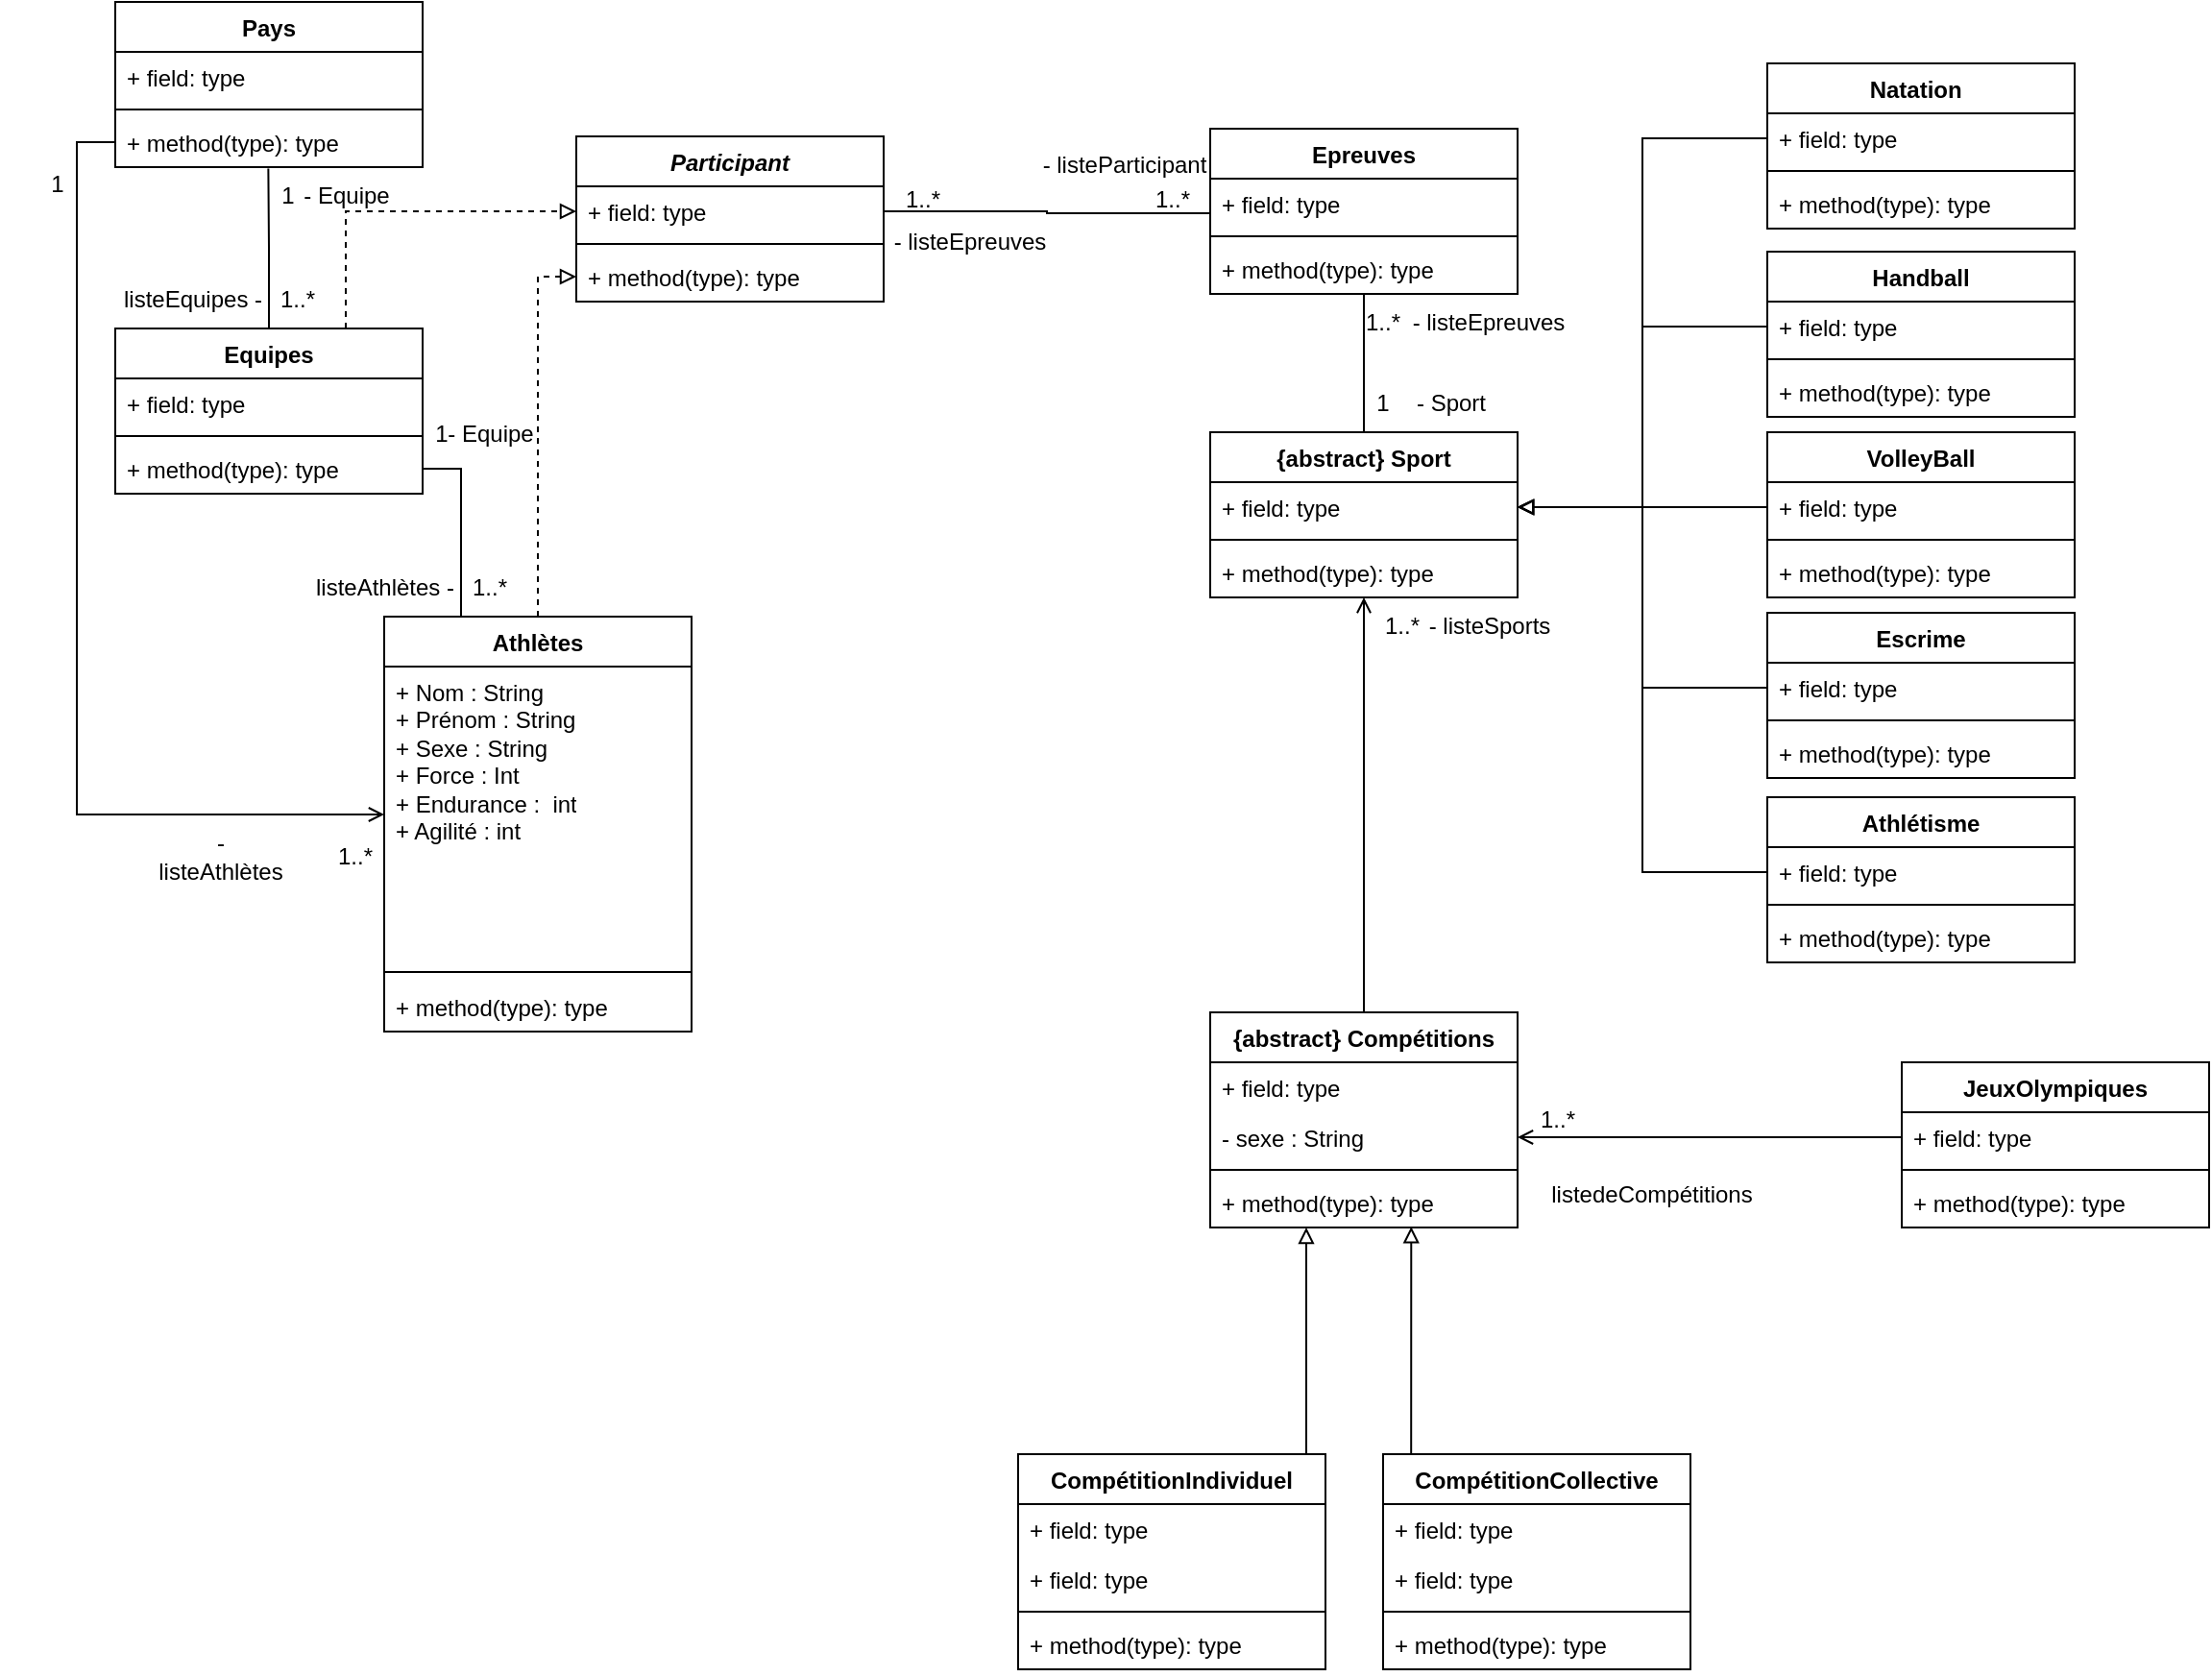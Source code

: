 <mxfile version="24.2.1" type="github">
  <diagram id="C5RBs43oDa-KdzZeNtuy" name="Page-1">
    <mxGraphModel dx="1687" dy="938" grid="1" gridSize="10" guides="1" tooltips="1" connect="1" arrows="1" fold="1" page="1" pageScale="1" pageWidth="827" pageHeight="1169" math="0" shadow="0">
      <root>
        <mxCell id="WIyWlLk6GJQsqaUBKTNV-0" />
        <mxCell id="WIyWlLk6GJQsqaUBKTNV-1" parent="WIyWlLk6GJQsqaUBKTNV-0" />
        <mxCell id="sNgtJWW5c5NjqKj0yKrV-7" value="" style="edgeStyle=orthogonalEdgeStyle;rounded=0;orthogonalLoop=1;jettySize=auto;html=1;entryX=0.5;entryY=0;entryDx=0;entryDy=0;endArrow=none;endFill=0;startArrow=open;startFill=0;" parent="WIyWlLk6GJQsqaUBKTNV-1" source="z6xIJ1BXpiOvv1FL2pou-0" target="sNgtJWW5c5NjqKj0yKrV-51" edge="1">
          <mxGeometry relative="1" as="geometry">
            <mxPoint x="790" y="396" as="targetPoint" />
          </mxGeometry>
        </mxCell>
        <mxCell id="sNgtJWW5c5NjqKj0yKrV-8" value="" style="edgeStyle=orthogonalEdgeStyle;rounded=0;orthogonalLoop=1;jettySize=auto;html=1;endArrow=none;endFill=0;" parent="WIyWlLk6GJQsqaUBKTNV-1" source="z6xIJ1BXpiOvv1FL2pou-0" target="z6xIJ1BXpiOvv1FL2pou-24" edge="1">
          <mxGeometry relative="1" as="geometry">
            <Array as="points">
              <mxPoint x="790" y="216" />
              <mxPoint x="790" y="216" />
            </Array>
          </mxGeometry>
        </mxCell>
        <mxCell id="z6xIJ1BXpiOvv1FL2pou-0" value="{abstract} Sport" style="swimlane;fontStyle=1;align=center;verticalAlign=top;childLayout=stackLayout;horizontal=1;startSize=26;horizontalStack=0;resizeParent=1;resizeParentMax=0;resizeLast=0;collapsible=1;marginBottom=0;whiteSpace=wrap;html=1;" parent="WIyWlLk6GJQsqaUBKTNV-1" vertex="1">
          <mxGeometry x="710" y="244" width="160" height="86" as="geometry" />
        </mxCell>
        <mxCell id="z6xIJ1BXpiOvv1FL2pou-1" value="+ field: type" style="text;strokeColor=none;fillColor=none;align=left;verticalAlign=top;spacingLeft=4;spacingRight=4;overflow=hidden;rotatable=0;points=[[0,0.5],[1,0.5]];portConstraint=eastwest;whiteSpace=wrap;html=1;" parent="z6xIJ1BXpiOvv1FL2pou-0" vertex="1">
          <mxGeometry y="26" width="160" height="26" as="geometry" />
        </mxCell>
        <mxCell id="z6xIJ1BXpiOvv1FL2pou-2" value="" style="line;strokeWidth=1;fillColor=none;align=left;verticalAlign=middle;spacingTop=-1;spacingLeft=3;spacingRight=3;rotatable=0;labelPosition=right;points=[];portConstraint=eastwest;strokeColor=inherit;" parent="z6xIJ1BXpiOvv1FL2pou-0" vertex="1">
          <mxGeometry y="52" width="160" height="8" as="geometry" />
        </mxCell>
        <mxCell id="z6xIJ1BXpiOvv1FL2pou-3" value="+ method(type): type" style="text;strokeColor=none;fillColor=none;align=left;verticalAlign=top;spacingLeft=4;spacingRight=4;overflow=hidden;rotatable=0;points=[[0,0.5],[1,0.5]];portConstraint=eastwest;whiteSpace=wrap;html=1;" parent="z6xIJ1BXpiOvv1FL2pou-0" vertex="1">
          <mxGeometry y="60" width="160" height="26" as="geometry" />
        </mxCell>
        <mxCell id="z6xIJ1BXpiOvv1FL2pou-5" value="Pays" style="swimlane;fontStyle=1;align=center;verticalAlign=top;childLayout=stackLayout;horizontal=1;startSize=26;horizontalStack=0;resizeParent=1;resizeParentMax=0;resizeLast=0;collapsible=1;marginBottom=0;whiteSpace=wrap;html=1;" parent="WIyWlLk6GJQsqaUBKTNV-1" vertex="1">
          <mxGeometry x="140" y="20" width="160" height="86" as="geometry" />
        </mxCell>
        <mxCell id="z6xIJ1BXpiOvv1FL2pou-6" value="+ field: type" style="text;strokeColor=none;fillColor=none;align=left;verticalAlign=top;spacingLeft=4;spacingRight=4;overflow=hidden;rotatable=0;points=[[0,0.5],[1,0.5]];portConstraint=eastwest;whiteSpace=wrap;html=1;" parent="z6xIJ1BXpiOvv1FL2pou-5" vertex="1">
          <mxGeometry y="26" width="160" height="26" as="geometry" />
        </mxCell>
        <mxCell id="z6xIJ1BXpiOvv1FL2pou-7" value="" style="line;strokeWidth=1;fillColor=none;align=left;verticalAlign=middle;spacingTop=-1;spacingLeft=3;spacingRight=3;rotatable=0;labelPosition=right;points=[];portConstraint=eastwest;strokeColor=inherit;" parent="z6xIJ1BXpiOvv1FL2pou-5" vertex="1">
          <mxGeometry y="52" width="160" height="8" as="geometry" />
        </mxCell>
        <mxCell id="z6xIJ1BXpiOvv1FL2pou-8" value="+ method(type): type" style="text;strokeColor=none;fillColor=none;align=left;verticalAlign=top;spacingLeft=4;spacingRight=4;overflow=hidden;rotatable=0;points=[[0,0.5],[1,0.5]];portConstraint=eastwest;whiteSpace=wrap;html=1;" parent="z6xIJ1BXpiOvv1FL2pou-5" vertex="1">
          <mxGeometry y="60" width="160" height="26" as="geometry" />
        </mxCell>
        <mxCell id="H972g_gZdTRW4qU4wHeY-0" style="edgeStyle=orthogonalEdgeStyle;rounded=0;orthogonalLoop=1;jettySize=auto;html=1;exitX=0.5;exitY=0;exitDx=0;exitDy=0;entryX=0.498;entryY=1.027;entryDx=0;entryDy=0;entryPerimeter=0;endArrow=none;endFill=0;" parent="WIyWlLk6GJQsqaUBKTNV-1" source="sNgtJWW5c5NjqKj0yKrV-0" target="z6xIJ1BXpiOvv1FL2pou-8" edge="1">
          <mxGeometry relative="1" as="geometry" />
        </mxCell>
        <mxCell id="sNgtJWW5c5NjqKj0yKrV-9" style="edgeStyle=orthogonalEdgeStyle;rounded=0;orthogonalLoop=1;jettySize=auto;html=1;exitX=0.25;exitY=0;exitDx=0;exitDy=0;endArrow=none;endFill=0;" parent="WIyWlLk6GJQsqaUBKTNV-1" source="z6xIJ1BXpiOvv1FL2pou-9" target="sNgtJWW5c5NjqKj0yKrV-3" edge="1">
          <mxGeometry relative="1" as="geometry" />
        </mxCell>
        <mxCell id="sNgtJWW5c5NjqKj0yKrV-14" value="" style="edgeStyle=orthogonalEdgeStyle;rounded=0;orthogonalLoop=1;jettySize=auto;html=1;entryX=0;entryY=0.5;entryDx=0;entryDy=0;exitX=0;exitY=0.5;exitDx=0;exitDy=0;endArrow=none;endFill=0;startArrow=open;startFill=0;" parent="WIyWlLk6GJQsqaUBKTNV-1" source="z6xIJ1BXpiOvv1FL2pou-10" target="z6xIJ1BXpiOvv1FL2pou-8" edge="1">
          <mxGeometry relative="1" as="geometry" />
        </mxCell>
        <mxCell id="sNgtJWW5c5NjqKj0yKrV-92" style="edgeStyle=orthogonalEdgeStyle;rounded=0;orthogonalLoop=1;jettySize=auto;html=1;exitX=0.5;exitY=0;exitDx=0;exitDy=0;entryX=0;entryY=0.5;entryDx=0;entryDy=0;endArrow=block;endFill=0;dashed=1;" parent="WIyWlLk6GJQsqaUBKTNV-1" source="z6xIJ1BXpiOvv1FL2pou-9" target="sNgtJWW5c5NjqKj0yKrV-90" edge="1">
          <mxGeometry relative="1" as="geometry">
            <mxPoint x="380.0" y="270" as="targetPoint" />
          </mxGeometry>
        </mxCell>
        <mxCell id="z6xIJ1BXpiOvv1FL2pou-9" value="Athlètes" style="swimlane;fontStyle=1;align=center;verticalAlign=top;childLayout=stackLayout;horizontal=1;startSize=26;horizontalStack=0;resizeParent=1;resizeParentMax=0;resizeLast=0;collapsible=1;marginBottom=0;whiteSpace=wrap;html=1;" parent="WIyWlLk6GJQsqaUBKTNV-1" vertex="1">
          <mxGeometry x="280" y="340" width="160" height="216" as="geometry" />
        </mxCell>
        <mxCell id="z6xIJ1BXpiOvv1FL2pou-10" value="+ Nom : String&lt;div&gt;+ Prénom : String&lt;br&gt;+ Sexe : String&lt;br&gt;&lt;/div&gt;&lt;div&gt;+ Force : Int&lt;/div&gt;&lt;div&gt;+ Endurance :&amp;nbsp; int &lt;br&gt;&lt;/div&gt;&lt;div&gt;+ Agilité : int&lt;/div&gt;&lt;div&gt;&lt;br&gt;&lt;/div&gt;" style="text;strokeColor=none;fillColor=none;align=left;verticalAlign=top;spacingLeft=4;spacingRight=4;overflow=hidden;rotatable=0;points=[[0,0.5],[1,0.5]];portConstraint=eastwest;whiteSpace=wrap;html=1;" parent="z6xIJ1BXpiOvv1FL2pou-9" vertex="1">
          <mxGeometry y="26" width="160" height="154" as="geometry" />
        </mxCell>
        <mxCell id="z6xIJ1BXpiOvv1FL2pou-11" value="" style="line;strokeWidth=1;fillColor=none;align=left;verticalAlign=middle;spacingTop=-1;spacingLeft=3;spacingRight=3;rotatable=0;labelPosition=right;points=[];portConstraint=eastwest;strokeColor=inherit;" parent="z6xIJ1BXpiOvv1FL2pou-9" vertex="1">
          <mxGeometry y="180" width="160" height="10" as="geometry" />
        </mxCell>
        <mxCell id="z6xIJ1BXpiOvv1FL2pou-12" value="+ method(type): type" style="text;strokeColor=none;fillColor=none;align=left;verticalAlign=top;spacingLeft=4;spacingRight=4;overflow=hidden;rotatable=0;points=[[0,0.5],[1,0.5]];portConstraint=eastwest;whiteSpace=wrap;html=1;" parent="z6xIJ1BXpiOvv1FL2pou-9" vertex="1">
          <mxGeometry y="190" width="160" height="26" as="geometry" />
        </mxCell>
        <mxCell id="z6xIJ1BXpiOvv1FL2pou-21" value="Epreuves" style="swimlane;fontStyle=1;align=center;verticalAlign=top;childLayout=stackLayout;horizontal=1;startSize=26;horizontalStack=0;resizeParent=1;resizeParentMax=0;resizeLast=0;collapsible=1;marginBottom=0;whiteSpace=wrap;html=1;" parent="WIyWlLk6GJQsqaUBKTNV-1" vertex="1">
          <mxGeometry x="710" y="86" width="160" height="86" as="geometry" />
        </mxCell>
        <mxCell id="z6xIJ1BXpiOvv1FL2pou-22" value="+ field: type" style="text;strokeColor=none;fillColor=none;align=left;verticalAlign=top;spacingLeft=4;spacingRight=4;overflow=hidden;rotatable=0;points=[[0,0.5],[1,0.5]];portConstraint=eastwest;whiteSpace=wrap;html=1;" parent="z6xIJ1BXpiOvv1FL2pou-21" vertex="1">
          <mxGeometry y="26" width="160" height="26" as="geometry" />
        </mxCell>
        <mxCell id="z6xIJ1BXpiOvv1FL2pou-23" value="" style="line;strokeWidth=1;fillColor=none;align=left;verticalAlign=middle;spacingTop=-1;spacingLeft=3;spacingRight=3;rotatable=0;labelPosition=right;points=[];portConstraint=eastwest;strokeColor=inherit;" parent="z6xIJ1BXpiOvv1FL2pou-21" vertex="1">
          <mxGeometry y="52" width="160" height="8" as="geometry" />
        </mxCell>
        <mxCell id="z6xIJ1BXpiOvv1FL2pou-24" value="+ method(type): type" style="text;strokeColor=none;fillColor=none;align=left;verticalAlign=top;spacingLeft=4;spacingRight=4;overflow=hidden;rotatable=0;points=[[0,0.5],[1,0.5]];portConstraint=eastwest;whiteSpace=wrap;html=1;" parent="z6xIJ1BXpiOvv1FL2pou-21" vertex="1">
          <mxGeometry y="60" width="160" height="26" as="geometry" />
        </mxCell>
        <mxCell id="sNgtJWW5c5NjqKj0yKrV-91" style="edgeStyle=orthogonalEdgeStyle;rounded=0;orthogonalLoop=1;jettySize=auto;html=1;exitX=0.75;exitY=0;exitDx=0;exitDy=0;entryX=0;entryY=0.5;entryDx=0;entryDy=0;dashed=1;endArrow=block;endFill=0;" parent="WIyWlLk6GJQsqaUBKTNV-1" source="sNgtJWW5c5NjqKj0yKrV-0" target="sNgtJWW5c5NjqKj0yKrV-88" edge="1">
          <mxGeometry relative="1" as="geometry" />
        </mxCell>
        <mxCell id="sNgtJWW5c5NjqKj0yKrV-0" value="Equipes" style="swimlane;fontStyle=1;align=center;verticalAlign=top;childLayout=stackLayout;horizontal=1;startSize=26;horizontalStack=0;resizeParent=1;resizeParentMax=0;resizeLast=0;collapsible=1;marginBottom=0;whiteSpace=wrap;html=1;" parent="WIyWlLk6GJQsqaUBKTNV-1" vertex="1">
          <mxGeometry x="140" y="190" width="160" height="86" as="geometry" />
        </mxCell>
        <mxCell id="sNgtJWW5c5NjqKj0yKrV-1" value="+ field: type" style="text;strokeColor=none;fillColor=none;align=left;verticalAlign=top;spacingLeft=4;spacingRight=4;overflow=hidden;rotatable=0;points=[[0,0.5],[1,0.5]];portConstraint=eastwest;whiteSpace=wrap;html=1;" parent="sNgtJWW5c5NjqKj0yKrV-0" vertex="1">
          <mxGeometry y="26" width="160" height="26" as="geometry" />
        </mxCell>
        <mxCell id="sNgtJWW5c5NjqKj0yKrV-2" value="" style="line;strokeWidth=1;fillColor=none;align=left;verticalAlign=middle;spacingTop=-1;spacingLeft=3;spacingRight=3;rotatable=0;labelPosition=right;points=[];portConstraint=eastwest;strokeColor=inherit;" parent="sNgtJWW5c5NjqKj0yKrV-0" vertex="1">
          <mxGeometry y="52" width="160" height="8" as="geometry" />
        </mxCell>
        <mxCell id="sNgtJWW5c5NjqKj0yKrV-3" value="+ method(type): type" style="text;strokeColor=none;fillColor=none;align=left;verticalAlign=top;spacingLeft=4;spacingRight=4;overflow=hidden;rotatable=0;points=[[0,0.5],[1,0.5]];portConstraint=eastwest;whiteSpace=wrap;html=1;" parent="sNgtJWW5c5NjqKj0yKrV-0" vertex="1">
          <mxGeometry y="60" width="160" height="26" as="geometry" />
        </mxCell>
        <mxCell id="sNgtJWW5c5NjqKj0yKrV-10" value="1..*" style="text;html=1;align=center;verticalAlign=middle;whiteSpace=wrap;rounded=0;" parent="WIyWlLk6GJQsqaUBKTNV-1" vertex="1">
          <mxGeometry x="225" y="160" width="20" height="30" as="geometry" />
        </mxCell>
        <mxCell id="sNgtJWW5c5NjqKj0yKrV-11" value="1" style="text;html=1;align=center;verticalAlign=middle;whiteSpace=wrap;rounded=0;" parent="WIyWlLk6GJQsqaUBKTNV-1" vertex="1">
          <mxGeometry x="225" y="106" width="10" height="30" as="geometry" />
        </mxCell>
        <mxCell id="sNgtJWW5c5NjqKj0yKrV-12" value="1..*" style="text;html=1;align=center;verticalAlign=middle;whiteSpace=wrap;rounded=0;" parent="WIyWlLk6GJQsqaUBKTNV-1" vertex="1">
          <mxGeometry x="315" y="310" width="40" height="30" as="geometry" />
        </mxCell>
        <mxCell id="sNgtJWW5c5NjqKj0yKrV-13" value="1" style="text;html=1;align=center;verticalAlign=middle;whiteSpace=wrap;rounded=0;" parent="WIyWlLk6GJQsqaUBKTNV-1" vertex="1">
          <mxGeometry x="280" y="230" width="60" height="30" as="geometry" />
        </mxCell>
        <mxCell id="sNgtJWW5c5NjqKj0yKrV-15" value="1" style="text;html=1;align=center;verticalAlign=middle;whiteSpace=wrap;rounded=0;" parent="WIyWlLk6GJQsqaUBKTNV-1" vertex="1">
          <mxGeometry x="80" y="100" width="60" height="30" as="geometry" />
        </mxCell>
        <mxCell id="sNgtJWW5c5NjqKj0yKrV-16" value="Handball" style="swimlane;fontStyle=1;align=center;verticalAlign=top;childLayout=stackLayout;horizontal=1;startSize=26;horizontalStack=0;resizeParent=1;resizeParentMax=0;resizeLast=0;collapsible=1;marginBottom=0;whiteSpace=wrap;html=1;" parent="WIyWlLk6GJQsqaUBKTNV-1" vertex="1">
          <mxGeometry x="1000" y="150" width="160" height="86" as="geometry" />
        </mxCell>
        <mxCell id="sNgtJWW5c5NjqKj0yKrV-17" value="+ field: type" style="text;strokeColor=none;fillColor=none;align=left;verticalAlign=top;spacingLeft=4;spacingRight=4;overflow=hidden;rotatable=0;points=[[0,0.5],[1,0.5]];portConstraint=eastwest;whiteSpace=wrap;html=1;" parent="sNgtJWW5c5NjqKj0yKrV-16" vertex="1">
          <mxGeometry y="26" width="160" height="26" as="geometry" />
        </mxCell>
        <mxCell id="sNgtJWW5c5NjqKj0yKrV-18" value="" style="line;strokeWidth=1;fillColor=none;align=left;verticalAlign=middle;spacingTop=-1;spacingLeft=3;spacingRight=3;rotatable=0;labelPosition=right;points=[];portConstraint=eastwest;strokeColor=inherit;" parent="sNgtJWW5c5NjqKj0yKrV-16" vertex="1">
          <mxGeometry y="52" width="160" height="8" as="geometry" />
        </mxCell>
        <mxCell id="sNgtJWW5c5NjqKj0yKrV-19" value="+ method(type): type" style="text;strokeColor=none;fillColor=none;align=left;verticalAlign=top;spacingLeft=4;spacingRight=4;overflow=hidden;rotatable=0;points=[[0,0.5],[1,0.5]];portConstraint=eastwest;whiteSpace=wrap;html=1;" parent="sNgtJWW5c5NjqKj0yKrV-16" vertex="1">
          <mxGeometry y="60" width="160" height="26" as="geometry" />
        </mxCell>
        <mxCell id="sNgtJWW5c5NjqKj0yKrV-20" value="&lt;div&gt;VolleyBall&lt;/div&gt;" style="swimlane;fontStyle=1;align=center;verticalAlign=top;childLayout=stackLayout;horizontal=1;startSize=26;horizontalStack=0;resizeParent=1;resizeParentMax=0;resizeLast=0;collapsible=1;marginBottom=0;whiteSpace=wrap;html=1;" parent="WIyWlLk6GJQsqaUBKTNV-1" vertex="1">
          <mxGeometry x="1000" y="244" width="160" height="86" as="geometry" />
        </mxCell>
        <mxCell id="sNgtJWW5c5NjqKj0yKrV-21" value="+ field: type" style="text;strokeColor=none;fillColor=none;align=left;verticalAlign=top;spacingLeft=4;spacingRight=4;overflow=hidden;rotatable=0;points=[[0,0.5],[1,0.5]];portConstraint=eastwest;whiteSpace=wrap;html=1;" parent="sNgtJWW5c5NjqKj0yKrV-20" vertex="1">
          <mxGeometry y="26" width="160" height="26" as="geometry" />
        </mxCell>
        <mxCell id="sNgtJWW5c5NjqKj0yKrV-22" value="" style="line;strokeWidth=1;fillColor=none;align=left;verticalAlign=middle;spacingTop=-1;spacingLeft=3;spacingRight=3;rotatable=0;labelPosition=right;points=[];portConstraint=eastwest;strokeColor=inherit;" parent="sNgtJWW5c5NjqKj0yKrV-20" vertex="1">
          <mxGeometry y="52" width="160" height="8" as="geometry" />
        </mxCell>
        <mxCell id="sNgtJWW5c5NjqKj0yKrV-23" value="+ method(type): type" style="text;strokeColor=none;fillColor=none;align=left;verticalAlign=top;spacingLeft=4;spacingRight=4;overflow=hidden;rotatable=0;points=[[0,0.5],[1,0.5]];portConstraint=eastwest;whiteSpace=wrap;html=1;" parent="sNgtJWW5c5NjqKj0yKrV-20" vertex="1">
          <mxGeometry y="60" width="160" height="26" as="geometry" />
        </mxCell>
        <mxCell id="sNgtJWW5c5NjqKj0yKrV-24" value="Escrime" style="swimlane;fontStyle=1;align=center;verticalAlign=top;childLayout=stackLayout;horizontal=1;startSize=26;horizontalStack=0;resizeParent=1;resizeParentMax=0;resizeLast=0;collapsible=1;marginBottom=0;whiteSpace=wrap;html=1;" parent="WIyWlLk6GJQsqaUBKTNV-1" vertex="1">
          <mxGeometry x="1000" y="338" width="160" height="86" as="geometry" />
        </mxCell>
        <mxCell id="sNgtJWW5c5NjqKj0yKrV-25" value="+ field: type" style="text;strokeColor=none;fillColor=none;align=left;verticalAlign=top;spacingLeft=4;spacingRight=4;overflow=hidden;rotatable=0;points=[[0,0.5],[1,0.5]];portConstraint=eastwest;whiteSpace=wrap;html=1;" parent="sNgtJWW5c5NjqKj0yKrV-24" vertex="1">
          <mxGeometry y="26" width="160" height="26" as="geometry" />
        </mxCell>
        <mxCell id="sNgtJWW5c5NjqKj0yKrV-26" value="" style="line;strokeWidth=1;fillColor=none;align=left;verticalAlign=middle;spacingTop=-1;spacingLeft=3;spacingRight=3;rotatable=0;labelPosition=right;points=[];portConstraint=eastwest;strokeColor=inherit;" parent="sNgtJWW5c5NjqKj0yKrV-24" vertex="1">
          <mxGeometry y="52" width="160" height="8" as="geometry" />
        </mxCell>
        <mxCell id="sNgtJWW5c5NjqKj0yKrV-27" value="+ method(type): type" style="text;strokeColor=none;fillColor=none;align=left;verticalAlign=top;spacingLeft=4;spacingRight=4;overflow=hidden;rotatable=0;points=[[0,0.5],[1,0.5]];portConstraint=eastwest;whiteSpace=wrap;html=1;" parent="sNgtJWW5c5NjqKj0yKrV-24" vertex="1">
          <mxGeometry y="60" width="160" height="26" as="geometry" />
        </mxCell>
        <mxCell id="sNgtJWW5c5NjqKj0yKrV-28" value="Natation&lt;span style=&quot;white-space: pre;&quot;&gt;&#x9;&lt;/span&gt;" style="swimlane;fontStyle=1;align=center;verticalAlign=top;childLayout=stackLayout;horizontal=1;startSize=26;horizontalStack=0;resizeParent=1;resizeParentMax=0;resizeLast=0;collapsible=1;marginBottom=0;whiteSpace=wrap;html=1;" parent="WIyWlLk6GJQsqaUBKTNV-1" vertex="1">
          <mxGeometry x="1000" y="52" width="160" height="86" as="geometry" />
        </mxCell>
        <mxCell id="sNgtJWW5c5NjqKj0yKrV-29" value="+ field: type" style="text;strokeColor=none;fillColor=none;align=left;verticalAlign=top;spacingLeft=4;spacingRight=4;overflow=hidden;rotatable=0;points=[[0,0.5],[1,0.5]];portConstraint=eastwest;whiteSpace=wrap;html=1;" parent="sNgtJWW5c5NjqKj0yKrV-28" vertex="1">
          <mxGeometry y="26" width="160" height="26" as="geometry" />
        </mxCell>
        <mxCell id="sNgtJWW5c5NjqKj0yKrV-30" value="" style="line;strokeWidth=1;fillColor=none;align=left;verticalAlign=middle;spacingTop=-1;spacingLeft=3;spacingRight=3;rotatable=0;labelPosition=right;points=[];portConstraint=eastwest;strokeColor=inherit;" parent="sNgtJWW5c5NjqKj0yKrV-28" vertex="1">
          <mxGeometry y="52" width="160" height="8" as="geometry" />
        </mxCell>
        <mxCell id="sNgtJWW5c5NjqKj0yKrV-31" value="+ method(type): type" style="text;strokeColor=none;fillColor=none;align=left;verticalAlign=top;spacingLeft=4;spacingRight=4;overflow=hidden;rotatable=0;points=[[0,0.5],[1,0.5]];portConstraint=eastwest;whiteSpace=wrap;html=1;" parent="sNgtJWW5c5NjqKj0yKrV-28" vertex="1">
          <mxGeometry y="60" width="160" height="26" as="geometry" />
        </mxCell>
        <mxCell id="sNgtJWW5c5NjqKj0yKrV-32" value="Athlétisme" style="swimlane;fontStyle=1;align=center;verticalAlign=top;childLayout=stackLayout;horizontal=1;startSize=26;horizontalStack=0;resizeParent=1;resizeParentMax=0;resizeLast=0;collapsible=1;marginBottom=0;whiteSpace=wrap;html=1;" parent="WIyWlLk6GJQsqaUBKTNV-1" vertex="1">
          <mxGeometry x="1000" y="434" width="160" height="86" as="geometry" />
        </mxCell>
        <mxCell id="sNgtJWW5c5NjqKj0yKrV-33" value="+ field: type" style="text;strokeColor=none;fillColor=none;align=left;verticalAlign=top;spacingLeft=4;spacingRight=4;overflow=hidden;rotatable=0;points=[[0,0.5],[1,0.5]];portConstraint=eastwest;whiteSpace=wrap;html=1;" parent="sNgtJWW5c5NjqKj0yKrV-32" vertex="1">
          <mxGeometry y="26" width="160" height="26" as="geometry" />
        </mxCell>
        <mxCell id="sNgtJWW5c5NjqKj0yKrV-34" value="" style="line;strokeWidth=1;fillColor=none;align=left;verticalAlign=middle;spacingTop=-1;spacingLeft=3;spacingRight=3;rotatable=0;labelPosition=right;points=[];portConstraint=eastwest;strokeColor=inherit;" parent="sNgtJWW5c5NjqKj0yKrV-32" vertex="1">
          <mxGeometry y="52" width="160" height="8" as="geometry" />
        </mxCell>
        <mxCell id="sNgtJWW5c5NjqKj0yKrV-35" value="+ method(type): type" style="text;strokeColor=none;fillColor=none;align=left;verticalAlign=top;spacingLeft=4;spacingRight=4;overflow=hidden;rotatable=0;points=[[0,0.5],[1,0.5]];portConstraint=eastwest;whiteSpace=wrap;html=1;" parent="sNgtJWW5c5NjqKj0yKrV-32" vertex="1">
          <mxGeometry y="60" width="160" height="26" as="geometry" />
        </mxCell>
        <mxCell id="sNgtJWW5c5NjqKj0yKrV-39" style="edgeStyle=orthogonalEdgeStyle;rounded=0;orthogonalLoop=1;jettySize=auto;html=1;exitX=0;exitY=0.5;exitDx=0;exitDy=0;entryX=1;entryY=0.5;entryDx=0;entryDy=0;endArrow=block;endFill=0;" parent="WIyWlLk6GJQsqaUBKTNV-1" source="sNgtJWW5c5NjqKj0yKrV-29" target="z6xIJ1BXpiOvv1FL2pou-1" edge="1">
          <mxGeometry relative="1" as="geometry" />
        </mxCell>
        <mxCell id="sNgtJWW5c5NjqKj0yKrV-40" style="edgeStyle=orthogonalEdgeStyle;rounded=0;orthogonalLoop=1;jettySize=auto;html=1;exitX=0;exitY=0.5;exitDx=0;exitDy=0;entryX=1;entryY=0.5;entryDx=0;entryDy=0;endArrow=block;endFill=0;" parent="WIyWlLk6GJQsqaUBKTNV-1" source="sNgtJWW5c5NjqKj0yKrV-17" target="z6xIJ1BXpiOvv1FL2pou-1" edge="1">
          <mxGeometry relative="1" as="geometry" />
        </mxCell>
        <mxCell id="sNgtJWW5c5NjqKj0yKrV-41" style="edgeStyle=orthogonalEdgeStyle;rounded=0;orthogonalLoop=1;jettySize=auto;html=1;exitX=0;exitY=0.5;exitDx=0;exitDy=0;entryX=1;entryY=0.5;entryDx=0;entryDy=0;endArrow=block;endFill=0;" parent="WIyWlLk6GJQsqaUBKTNV-1" source="sNgtJWW5c5NjqKj0yKrV-21" target="z6xIJ1BXpiOvv1FL2pou-1" edge="1">
          <mxGeometry relative="1" as="geometry" />
        </mxCell>
        <mxCell id="sNgtJWW5c5NjqKj0yKrV-42" style="edgeStyle=orthogonalEdgeStyle;rounded=0;orthogonalLoop=1;jettySize=auto;html=1;exitX=0;exitY=0.5;exitDx=0;exitDy=0;entryX=1;entryY=0.5;entryDx=0;entryDy=0;endArrow=block;endFill=0;" parent="WIyWlLk6GJQsqaUBKTNV-1" source="sNgtJWW5c5NjqKj0yKrV-25" target="z6xIJ1BXpiOvv1FL2pou-1" edge="1">
          <mxGeometry relative="1" as="geometry" />
        </mxCell>
        <mxCell id="sNgtJWW5c5NjqKj0yKrV-43" style="edgeStyle=orthogonalEdgeStyle;rounded=0;orthogonalLoop=1;jettySize=auto;html=1;exitX=0;exitY=0.5;exitDx=0;exitDy=0;entryX=1;entryY=0.5;entryDx=0;entryDy=0;endArrow=block;endFill=0;" parent="WIyWlLk6GJQsqaUBKTNV-1" source="sNgtJWW5c5NjqKj0yKrV-33" target="z6xIJ1BXpiOvv1FL2pou-1" edge="1">
          <mxGeometry relative="1" as="geometry" />
        </mxCell>
        <mxCell id="sNgtJWW5c5NjqKj0yKrV-47" value="1..*" style="text;html=1;align=center;verticalAlign=middle;whiteSpace=wrap;rounded=0;" parent="WIyWlLk6GJQsqaUBKTNV-1" vertex="1">
          <mxGeometry x="780" y="330" width="60" height="30" as="geometry" />
        </mxCell>
        <mxCell id="sNgtJWW5c5NjqKj0yKrV-48" value="1" style="text;html=1;align=center;verticalAlign=middle;whiteSpace=wrap;rounded=0;" parent="WIyWlLk6GJQsqaUBKTNV-1" vertex="1">
          <mxGeometry x="770" y="214" width="60" height="30" as="geometry" />
        </mxCell>
        <mxCell id="sNgtJWW5c5NjqKj0yKrV-49" value="1..*" style="text;html=1;align=center;verticalAlign=middle;whiteSpace=wrap;rounded=0;" parent="WIyWlLk6GJQsqaUBKTNV-1" vertex="1">
          <mxGeometry x="770" y="172" width="60" height="30" as="geometry" />
        </mxCell>
        <mxCell id="sNgtJWW5c5NjqKj0yKrV-51" value="{abstract} Compétitions" style="swimlane;fontStyle=1;align=center;verticalAlign=top;childLayout=stackLayout;horizontal=1;startSize=26;horizontalStack=0;resizeParent=1;resizeParentMax=0;resizeLast=0;collapsible=1;marginBottom=0;whiteSpace=wrap;html=1;" parent="WIyWlLk6GJQsqaUBKTNV-1" vertex="1">
          <mxGeometry x="710" y="546" width="160" height="112" as="geometry">
            <mxRectangle x="1060" y="585" width="160" height="30" as="alternateBounds" />
          </mxGeometry>
        </mxCell>
        <mxCell id="sNgtJWW5c5NjqKj0yKrV-52" value="+ field: type" style="text;strokeColor=none;fillColor=none;align=left;verticalAlign=top;spacingLeft=4;spacingRight=4;overflow=hidden;rotatable=0;points=[[0,0.5],[1,0.5]];portConstraint=eastwest;whiteSpace=wrap;html=1;" parent="sNgtJWW5c5NjqKj0yKrV-51" vertex="1">
          <mxGeometry y="26" width="160" height="26" as="geometry" />
        </mxCell>
        <mxCell id="sNgtJWW5c5NjqKj0yKrV-53" value="- sexe : String" style="text;strokeColor=none;fillColor=none;align=left;verticalAlign=top;spacingLeft=4;spacingRight=4;overflow=hidden;rotatable=0;points=[[0,0.5],[1,0.5]];portConstraint=eastwest;whiteSpace=wrap;html=1;" parent="sNgtJWW5c5NjqKj0yKrV-51" vertex="1">
          <mxGeometry y="52" width="160" height="26" as="geometry" />
        </mxCell>
        <mxCell id="sNgtJWW5c5NjqKj0yKrV-54" value="" style="line;strokeWidth=1;fillColor=none;align=left;verticalAlign=middle;spacingTop=-1;spacingLeft=3;spacingRight=3;rotatable=0;labelPosition=right;points=[];portConstraint=eastwest;strokeColor=inherit;" parent="sNgtJWW5c5NjqKj0yKrV-51" vertex="1">
          <mxGeometry y="78" width="160" height="8" as="geometry" />
        </mxCell>
        <mxCell id="sNgtJWW5c5NjqKj0yKrV-55" value="+ method(type): type" style="text;strokeColor=none;fillColor=none;align=left;verticalAlign=top;spacingLeft=4;spacingRight=4;overflow=hidden;rotatable=0;points=[[0,0.5],[1,0.5]];portConstraint=eastwest;whiteSpace=wrap;html=1;" parent="sNgtJWW5c5NjqKj0yKrV-51" vertex="1">
          <mxGeometry y="86" width="160" height="26" as="geometry" />
        </mxCell>
        <mxCell id="sNgtJWW5c5NjqKj0yKrV-56" value="CompétitionIndividuel" style="swimlane;fontStyle=1;align=center;verticalAlign=top;childLayout=stackLayout;horizontal=1;startSize=26;horizontalStack=0;resizeParent=1;resizeParentMax=0;resizeLast=0;collapsible=1;marginBottom=0;whiteSpace=wrap;html=1;" parent="WIyWlLk6GJQsqaUBKTNV-1" vertex="1">
          <mxGeometry x="610" y="776" width="160" height="112" as="geometry" />
        </mxCell>
        <mxCell id="sNgtJWW5c5NjqKj0yKrV-57" value="+ field: type" style="text;strokeColor=none;fillColor=none;align=left;verticalAlign=top;spacingLeft=4;spacingRight=4;overflow=hidden;rotatable=0;points=[[0,0.5],[1,0.5]];portConstraint=eastwest;whiteSpace=wrap;html=1;" parent="sNgtJWW5c5NjqKj0yKrV-56" vertex="1">
          <mxGeometry y="26" width="160" height="26" as="geometry" />
        </mxCell>
        <mxCell id="sNgtJWW5c5NjqKj0yKrV-58" value="+ field: type" style="text;strokeColor=none;fillColor=none;align=left;verticalAlign=top;spacingLeft=4;spacingRight=4;overflow=hidden;rotatable=0;points=[[0,0.5],[1,0.5]];portConstraint=eastwest;whiteSpace=wrap;html=1;" parent="sNgtJWW5c5NjqKj0yKrV-56" vertex="1">
          <mxGeometry y="52" width="160" height="26" as="geometry" />
        </mxCell>
        <mxCell id="sNgtJWW5c5NjqKj0yKrV-59" value="" style="line;strokeWidth=1;fillColor=none;align=left;verticalAlign=middle;spacingTop=-1;spacingLeft=3;spacingRight=3;rotatable=0;labelPosition=right;points=[];portConstraint=eastwest;strokeColor=inherit;" parent="sNgtJWW5c5NjqKj0yKrV-56" vertex="1">
          <mxGeometry y="78" width="160" height="8" as="geometry" />
        </mxCell>
        <mxCell id="sNgtJWW5c5NjqKj0yKrV-60" value="+ method(type): type" style="text;strokeColor=none;fillColor=none;align=left;verticalAlign=top;spacingLeft=4;spacingRight=4;overflow=hidden;rotatable=0;points=[[0,0.5],[1,0.5]];portConstraint=eastwest;whiteSpace=wrap;html=1;" parent="sNgtJWW5c5NjqKj0yKrV-56" vertex="1">
          <mxGeometry y="86" width="160" height="26" as="geometry" />
        </mxCell>
        <mxCell id="sNgtJWW5c5NjqKj0yKrV-61" value="CompétitionCollective" style="swimlane;fontStyle=1;align=center;verticalAlign=top;childLayout=stackLayout;horizontal=1;startSize=26;horizontalStack=0;resizeParent=1;resizeParentMax=0;resizeLast=0;collapsible=1;marginBottom=0;whiteSpace=wrap;html=1;" parent="WIyWlLk6GJQsqaUBKTNV-1" vertex="1">
          <mxGeometry x="800" y="776" width="160" height="112" as="geometry" />
        </mxCell>
        <mxCell id="sNgtJWW5c5NjqKj0yKrV-62" value="+ field: type" style="text;strokeColor=none;fillColor=none;align=left;verticalAlign=top;spacingLeft=4;spacingRight=4;overflow=hidden;rotatable=0;points=[[0,0.5],[1,0.5]];portConstraint=eastwest;whiteSpace=wrap;html=1;" parent="sNgtJWW5c5NjqKj0yKrV-61" vertex="1">
          <mxGeometry y="26" width="160" height="26" as="geometry" />
        </mxCell>
        <mxCell id="sNgtJWW5c5NjqKj0yKrV-63" value="+ field: type" style="text;strokeColor=none;fillColor=none;align=left;verticalAlign=top;spacingLeft=4;spacingRight=4;overflow=hidden;rotatable=0;points=[[0,0.5],[1,0.5]];portConstraint=eastwest;whiteSpace=wrap;html=1;" parent="sNgtJWW5c5NjqKj0yKrV-61" vertex="1">
          <mxGeometry y="52" width="160" height="26" as="geometry" />
        </mxCell>
        <mxCell id="sNgtJWW5c5NjqKj0yKrV-64" value="" style="line;strokeWidth=1;fillColor=none;align=left;verticalAlign=middle;spacingTop=-1;spacingLeft=3;spacingRight=3;rotatable=0;labelPosition=right;points=[];portConstraint=eastwest;strokeColor=inherit;" parent="sNgtJWW5c5NjqKj0yKrV-61" vertex="1">
          <mxGeometry y="78" width="160" height="8" as="geometry" />
        </mxCell>
        <mxCell id="sNgtJWW5c5NjqKj0yKrV-65" value="+ method(type): type" style="text;strokeColor=none;fillColor=none;align=left;verticalAlign=top;spacingLeft=4;spacingRight=4;overflow=hidden;rotatable=0;points=[[0,0.5],[1,0.5]];portConstraint=eastwest;whiteSpace=wrap;html=1;" parent="sNgtJWW5c5NjqKj0yKrV-61" vertex="1">
          <mxGeometry y="86" width="160" height="26" as="geometry" />
        </mxCell>
        <mxCell id="sNgtJWW5c5NjqKj0yKrV-84" style="edgeStyle=orthogonalEdgeStyle;rounded=0;orthogonalLoop=1;jettySize=auto;html=1;exitX=0.654;exitY=0.987;exitDx=0;exitDy=0;entryX=0.5;entryY=0;entryDx=0;entryDy=0;exitPerimeter=0;endArrow=none;endFill=0;startArrow=block;startFill=0;" parent="WIyWlLk6GJQsqaUBKTNV-1" source="sNgtJWW5c5NjqKj0yKrV-55" target="sNgtJWW5c5NjqKj0yKrV-61" edge="1">
          <mxGeometry relative="1" as="geometry">
            <Array as="points">
              <mxPoint x="815" y="776" />
            </Array>
          </mxGeometry>
        </mxCell>
        <mxCell id="sNgtJWW5c5NjqKj0yKrV-87" value="&lt;i&gt;Participant&lt;/i&gt;" style="swimlane;fontStyle=1;align=center;verticalAlign=top;childLayout=stackLayout;horizontal=1;startSize=26;horizontalStack=0;resizeParent=1;resizeParentMax=0;resizeLast=0;collapsible=1;marginBottom=0;whiteSpace=wrap;html=1;" parent="WIyWlLk6GJQsqaUBKTNV-1" vertex="1">
          <mxGeometry x="380" y="90" width="160" height="86" as="geometry" />
        </mxCell>
        <mxCell id="sNgtJWW5c5NjqKj0yKrV-88" value="+ field: type" style="text;strokeColor=none;fillColor=none;align=left;verticalAlign=top;spacingLeft=4;spacingRight=4;overflow=hidden;rotatable=0;points=[[0,0.5],[1,0.5]];portConstraint=eastwest;whiteSpace=wrap;html=1;" parent="sNgtJWW5c5NjqKj0yKrV-87" vertex="1">
          <mxGeometry y="26" width="160" height="26" as="geometry" />
        </mxCell>
        <mxCell id="sNgtJWW5c5NjqKj0yKrV-89" value="" style="line;strokeWidth=1;fillColor=none;align=left;verticalAlign=middle;spacingTop=-1;spacingLeft=3;spacingRight=3;rotatable=0;labelPosition=right;points=[];portConstraint=eastwest;strokeColor=inherit;" parent="sNgtJWW5c5NjqKj0yKrV-87" vertex="1">
          <mxGeometry y="52" width="160" height="8" as="geometry" />
        </mxCell>
        <mxCell id="sNgtJWW5c5NjqKj0yKrV-90" value="+ method(type): type" style="text;strokeColor=none;fillColor=none;align=left;verticalAlign=top;spacingLeft=4;spacingRight=4;overflow=hidden;rotatable=0;points=[[0,0.5],[1,0.5]];portConstraint=eastwest;whiteSpace=wrap;html=1;" parent="sNgtJWW5c5NjqKj0yKrV-87" vertex="1">
          <mxGeometry y="60" width="160" height="26" as="geometry" />
        </mxCell>
        <mxCell id="sNgtJWW5c5NjqKj0yKrV-93" style="edgeStyle=orthogonalEdgeStyle;rounded=0;orthogonalLoop=1;jettySize=auto;html=1;exitX=1;exitY=0.5;exitDx=0;exitDy=0;entryX=0;entryY=0.5;entryDx=0;entryDy=0;endArrow=none;endFill=0;" parent="WIyWlLk6GJQsqaUBKTNV-1" source="sNgtJWW5c5NjqKj0yKrV-88" target="z6xIJ1BXpiOvv1FL2pou-22" edge="1">
          <mxGeometry relative="1" as="geometry">
            <Array as="points">
              <mxPoint x="625" y="129" />
              <mxPoint x="710" y="130" />
            </Array>
          </mxGeometry>
        </mxCell>
        <mxCell id="sNgtJWW5c5NjqKj0yKrV-96" value="JeuxOlympiques" style="swimlane;fontStyle=1;align=center;verticalAlign=top;childLayout=stackLayout;horizontal=1;startSize=26;horizontalStack=0;resizeParent=1;resizeParentMax=0;resizeLast=0;collapsible=1;marginBottom=0;whiteSpace=wrap;html=1;" parent="WIyWlLk6GJQsqaUBKTNV-1" vertex="1">
          <mxGeometry x="1070" y="572" width="160" height="86" as="geometry" />
        </mxCell>
        <mxCell id="sNgtJWW5c5NjqKj0yKrV-97" value="+ field: type" style="text;strokeColor=none;fillColor=none;align=left;verticalAlign=top;spacingLeft=4;spacingRight=4;overflow=hidden;rotatable=0;points=[[0,0.5],[1,0.5]];portConstraint=eastwest;whiteSpace=wrap;html=1;" parent="sNgtJWW5c5NjqKj0yKrV-96" vertex="1">
          <mxGeometry y="26" width="160" height="26" as="geometry" />
        </mxCell>
        <mxCell id="sNgtJWW5c5NjqKj0yKrV-98" value="" style="line;strokeWidth=1;fillColor=none;align=left;verticalAlign=middle;spacingTop=-1;spacingLeft=3;spacingRight=3;rotatable=0;labelPosition=right;points=[];portConstraint=eastwest;strokeColor=inherit;" parent="sNgtJWW5c5NjqKj0yKrV-96" vertex="1">
          <mxGeometry y="52" width="160" height="8" as="geometry" />
        </mxCell>
        <mxCell id="sNgtJWW5c5NjqKj0yKrV-99" value="+ method(type): type" style="text;strokeColor=none;fillColor=none;align=left;verticalAlign=top;spacingLeft=4;spacingRight=4;overflow=hidden;rotatable=0;points=[[0,0.5],[1,0.5]];portConstraint=eastwest;whiteSpace=wrap;html=1;" parent="sNgtJWW5c5NjqKj0yKrV-96" vertex="1">
          <mxGeometry y="60" width="160" height="26" as="geometry" />
        </mxCell>
        <mxCell id="sNgtJWW5c5NjqKj0yKrV-102" style="edgeStyle=orthogonalEdgeStyle;rounded=0;orthogonalLoop=1;jettySize=auto;html=1;exitX=0;exitY=0.5;exitDx=0;exitDy=0;entryX=1;entryY=0.5;entryDx=0;entryDy=0;endArrow=open;endFill=0;startArrow=none;startFill=0;" parent="WIyWlLk6GJQsqaUBKTNV-1" source="sNgtJWW5c5NjqKj0yKrV-97" target="sNgtJWW5c5NjqKj0yKrV-53" edge="1">
          <mxGeometry relative="1" as="geometry" />
        </mxCell>
        <mxCell id="sNgtJWW5c5NjqKj0yKrV-108" value="1..*" style="text;html=1;align=center;verticalAlign=middle;whiteSpace=wrap;rounded=0;" parent="WIyWlLk6GJQsqaUBKTNV-1" vertex="1">
          <mxGeometry x="861" y="587" width="60" height="30" as="geometry" />
        </mxCell>
        <mxCell id="h_iLT1wmqkSfiE5aM4jx-0" value="1..*" style="text;html=1;align=center;verticalAlign=middle;whiteSpace=wrap;rounded=0;" parent="WIyWlLk6GJQsqaUBKTNV-1" vertex="1">
          <mxGeometry x="235" y="450" width="60" height="30" as="geometry" />
        </mxCell>
        <mxCell id="BDxbc9C00t5U4hKIIXv_-0" value="listedeCompétitions" style="text;html=1;align=center;verticalAlign=middle;whiteSpace=wrap;rounded=0;" parent="WIyWlLk6GJQsqaUBKTNV-1" vertex="1">
          <mxGeometry x="910" y="626" width="60" height="30" as="geometry" />
        </mxCell>
        <mxCell id="BDxbc9C00t5U4hKIIXv_-1" value="-listeAthlètes" style="text;html=1;align=center;verticalAlign=middle;whiteSpace=wrap;rounded=0;" parent="WIyWlLk6GJQsqaUBKTNV-1" vertex="1">
          <mxGeometry x="160" y="450" width="70" height="30" as="geometry" />
        </mxCell>
        <mxCell id="BDxbc9C00t5U4hKIIXv_-2" value="- listeEpreuves" style="text;html=1;align=center;verticalAlign=middle;whiteSpace=wrap;rounded=0;" parent="WIyWlLk6GJQsqaUBKTNV-1" vertex="1">
          <mxGeometry x="810" y="172" width="90" height="30" as="geometry" />
        </mxCell>
        <mxCell id="BDxbc9C00t5U4hKIIXv_-3" value="- Sport" style="text;html=1;align=center;verticalAlign=middle;resizable=0;points=[];autosize=1;strokeColor=none;fillColor=none;" parent="WIyWlLk6GJQsqaUBKTNV-1" vertex="1">
          <mxGeometry x="805" y="214" width="60" height="30" as="geometry" />
        </mxCell>
        <mxCell id="BDxbc9C00t5U4hKIIXv_-4" value="- Equipe" style="text;html=1;align=center;verticalAlign=middle;resizable=0;points=[];autosize=1;strokeColor=none;fillColor=none;" parent="WIyWlLk6GJQsqaUBKTNV-1" vertex="1">
          <mxGeometry x="225" y="106" width="70" height="30" as="geometry" />
        </mxCell>
        <mxCell id="BDxbc9C00t5U4hKIIXv_-6" value="listeEquipes -" style="text;html=1;align=center;verticalAlign=middle;resizable=0;points=[];autosize=1;strokeColor=none;fillColor=none;" parent="WIyWlLk6GJQsqaUBKTNV-1" vertex="1">
          <mxGeometry x="130" y="160" width="100" height="30" as="geometry" />
        </mxCell>
        <mxCell id="BDxbc9C00t5U4hKIIXv_-7" value="- Equipe" style="text;html=1;align=center;verticalAlign=middle;resizable=0;points=[];autosize=1;strokeColor=none;fillColor=none;" parent="WIyWlLk6GJQsqaUBKTNV-1" vertex="1">
          <mxGeometry x="300" y="230" width="70" height="30" as="geometry" />
        </mxCell>
        <mxCell id="BDxbc9C00t5U4hKIIXv_-8" value="listeAthlètes - " style="text;html=1;align=center;verticalAlign=middle;resizable=0;points=[];autosize=1;strokeColor=none;fillColor=none;" parent="WIyWlLk6GJQsqaUBKTNV-1" vertex="1">
          <mxGeometry x="235" y="310" width="90" height="30" as="geometry" />
        </mxCell>
        <mxCell id="BDxbc9C00t5U4hKIIXv_-9" value="- listeSports" style="text;html=1;align=center;verticalAlign=middle;resizable=0;points=[];autosize=1;strokeColor=none;fillColor=none;" parent="WIyWlLk6GJQsqaUBKTNV-1" vertex="1">
          <mxGeometry x="810" y="330" width="90" height="30" as="geometry" />
        </mxCell>
        <mxCell id="BDxbc9C00t5U4hKIIXv_-10" value="- listeEpreuves" style="text;html=1;align=center;verticalAlign=middle;whiteSpace=wrap;rounded=0;" parent="WIyWlLk6GJQsqaUBKTNV-1" vertex="1">
          <mxGeometry x="540" y="130" width="90" height="30" as="geometry" />
        </mxCell>
        <mxCell id="BDxbc9C00t5U4hKIIXv_-11" value="1..*" style="text;html=1;align=center;verticalAlign=middle;resizable=0;points=[];autosize=1;strokeColor=none;fillColor=none;" parent="WIyWlLk6GJQsqaUBKTNV-1" vertex="1">
          <mxGeometry x="540" y="108" width="40" height="30" as="geometry" />
        </mxCell>
        <mxCell id="BDxbc9C00t5U4hKIIXv_-18" value="1..*" style="text;html=1;align=center;verticalAlign=middle;resizable=0;points=[];autosize=1;strokeColor=none;fillColor=none;" parent="WIyWlLk6GJQsqaUBKTNV-1" vertex="1">
          <mxGeometry x="670" y="108" width="40" height="30" as="geometry" />
        </mxCell>
        <mxCell id="BDxbc9C00t5U4hKIIXv_-19" value="- listeParticipant" style="text;html=1;align=center;verticalAlign=middle;resizable=0;points=[];autosize=1;strokeColor=none;fillColor=none;" parent="WIyWlLk6GJQsqaUBKTNV-1" vertex="1">
          <mxGeometry x="610" y="90" width="110" height="30" as="geometry" />
        </mxCell>
        <mxCell id="pUj-b2Uj-Xdy8y7BLc4v-0" style="edgeStyle=orthogonalEdgeStyle;rounded=0;orthogonalLoop=1;jettySize=auto;html=1;exitX=0.654;exitY=0.987;exitDx=0;exitDy=0;exitPerimeter=0;endArrow=none;endFill=0;startArrow=block;startFill=0;entryX=0.75;entryY=0;entryDx=0;entryDy=0;" edge="1" parent="WIyWlLk6GJQsqaUBKTNV-1" target="sNgtJWW5c5NjqKj0yKrV-56">
          <mxGeometry relative="1" as="geometry">
            <Array as="points">
              <mxPoint x="760" y="776" />
            </Array>
            <mxPoint x="760" y="658" as="sourcePoint" />
            <mxPoint x="760" y="788" as="targetPoint" />
          </mxGeometry>
        </mxCell>
      </root>
    </mxGraphModel>
  </diagram>
</mxfile>
